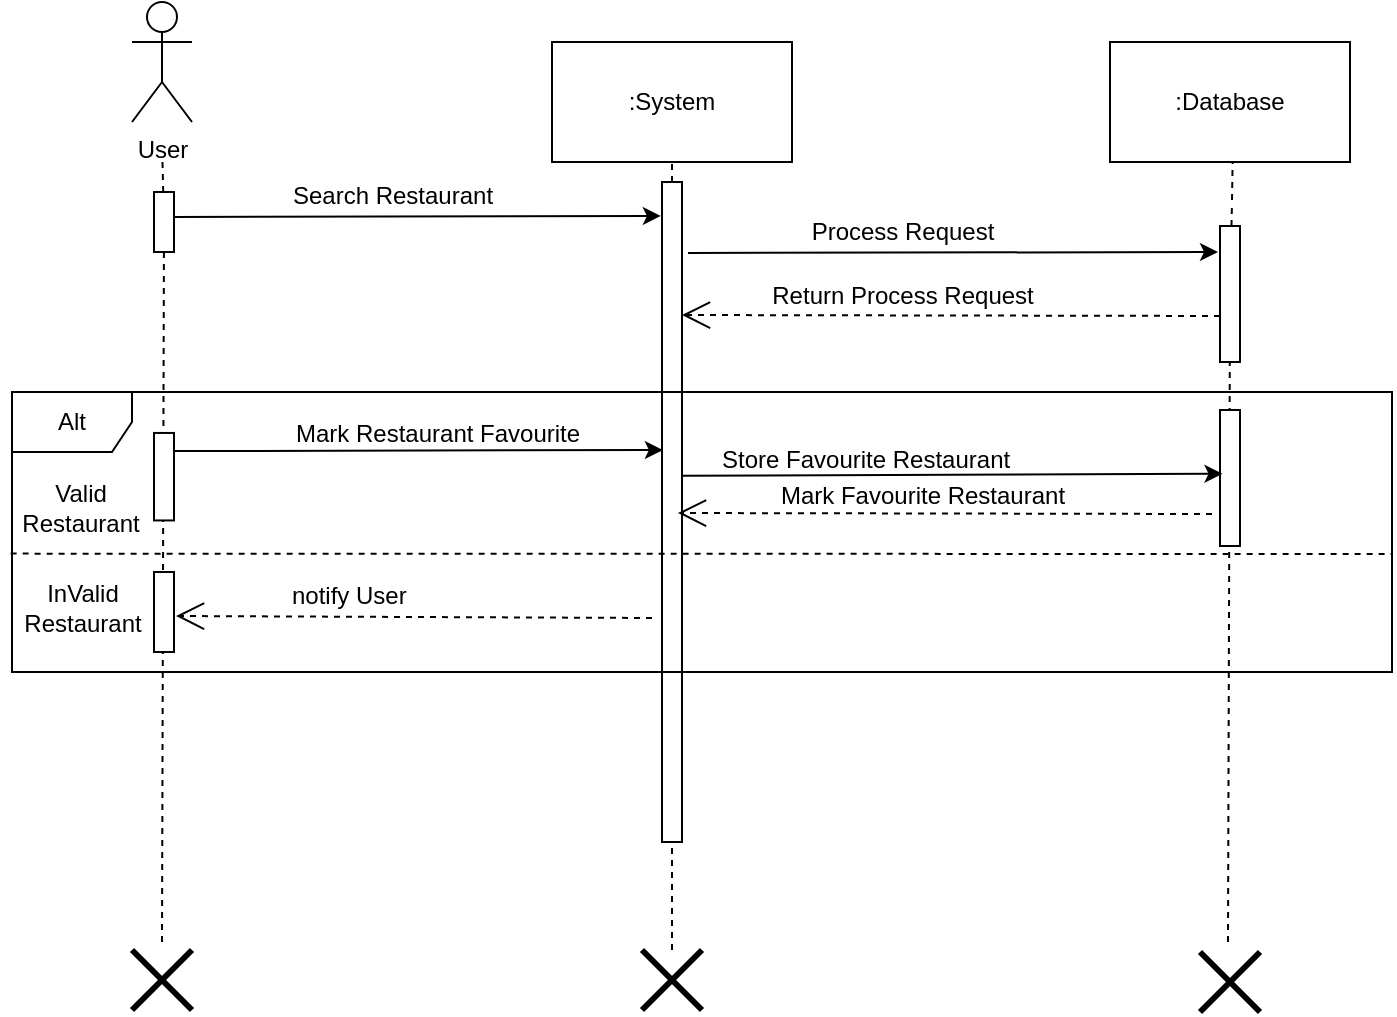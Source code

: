 <mxfile version="22.0.2" type="device">
  <diagram name="Page-1" id="2YBvvXClWsGukQMizWep">
    <mxGraphModel dx="523" dy="608" grid="1" gridSize="10" guides="1" tooltips="1" connect="1" arrows="1" fold="1" page="1" pageScale="1" pageWidth="850" pageHeight="1100" math="0" shadow="0">
      <root>
        <mxCell id="0" />
        <mxCell id="1" parent="0" />
        <mxCell id="jJ2E1BAoAZqyhSgXUfaf-99" value="" style="endArrow=none;dashed=1;html=1;rounded=0;" parent="1" target="jJ2E1BAoAZqyhSgXUfaf-95" edge="1">
          <mxGeometry width="50" height="50" relative="1" as="geometry">
            <mxPoint x="85" y="560" as="sourcePoint" />
            <mxPoint x="85.242" y="170" as="targetPoint" />
          </mxGeometry>
        </mxCell>
        <mxCell id="SB4TEwUQo2XcKW8rI5Qr-15" value="" style="rounded=0;whiteSpace=wrap;html=1;" parent="1" vertex="1">
          <mxGeometry x="335" y="180" width="10" height="330" as="geometry" />
        </mxCell>
        <mxCell id="SB4TEwUQo2XcKW8rI5Qr-1" value="User" style="shape=umlActor;verticalLabelPosition=bottom;verticalAlign=top;html=1;outlineConnect=0;" parent="1" vertex="1">
          <mxGeometry x="70" y="90" width="30" height="60" as="geometry" />
        </mxCell>
        <mxCell id="SB4TEwUQo2XcKW8rI5Qr-2" value=":System" style="rounded=0;whiteSpace=wrap;html=1;" parent="1" vertex="1">
          <mxGeometry x="280" y="110" width="120" height="60" as="geometry" />
        </mxCell>
        <mxCell id="SB4TEwUQo2XcKW8rI5Qr-3" value=":Database" style="rounded=0;whiteSpace=wrap;html=1;" parent="1" vertex="1">
          <mxGeometry x="559" y="110" width="120" height="60" as="geometry" />
        </mxCell>
        <mxCell id="SB4TEwUQo2XcKW8rI5Qr-4" value="" style="endArrow=none;dashed=1;html=1;rounded=0;entryX=0.511;entryY=0.985;entryDx=0;entryDy=0;entryPerimeter=0;" parent="1" edge="1">
          <mxGeometry width="50" height="50" relative="1" as="geometry">
            <mxPoint x="620" y="189" as="sourcePoint" />
            <mxPoint x="620.32" y="170.1" as="targetPoint" />
          </mxGeometry>
        </mxCell>
        <mxCell id="SB4TEwUQo2XcKW8rI5Qr-5" value="" style="endArrow=none;dashed=1;html=1;rounded=0;" parent="1" source="SB4TEwUQo2XcKW8rI5Qr-15" target="SB4TEwUQo2XcKW8rI5Qr-2" edge="1">
          <mxGeometry width="50" height="50" relative="1" as="geometry">
            <mxPoint x="339.52" y="581.524" as="sourcePoint" />
            <mxPoint x="339.52" y="170" as="targetPoint" />
          </mxGeometry>
        </mxCell>
        <mxCell id="SB4TEwUQo2XcKW8rI5Qr-6" value="" style="endArrow=none;dashed=1;html=1;rounded=0;" parent="1" source="jJ2E1BAoAZqyhSgXUfaf-95" edge="1">
          <mxGeometry width="50" height="50" relative="1" as="geometry">
            <mxPoint x="85" y="560" as="sourcePoint" />
            <mxPoint x="85.242" y="170" as="targetPoint" />
          </mxGeometry>
        </mxCell>
        <mxCell id="SB4TEwUQo2XcKW8rI5Qr-8" value="" style="endArrow=classic;html=1;rounded=0;exitX=1;exitY=0.25;exitDx=0;exitDy=0;entryX=-0.057;entryY=0.046;entryDx=0;entryDy=0;entryPerimeter=0;" parent="1" edge="1">
          <mxGeometry width="50" height="50" relative="1" as="geometry">
            <mxPoint x="90" y="197.5" as="sourcePoint" />
            <mxPoint x="334.43" y="196.96" as="targetPoint" />
          </mxGeometry>
        </mxCell>
        <mxCell id="SB4TEwUQo2XcKW8rI5Qr-9" value="Search Restaurant" style="text;html=1;align=center;verticalAlign=middle;resizable=0;points=[];autosize=1;strokeColor=none;fillColor=none;" parent="1" vertex="1">
          <mxGeometry x="140" y="172" width="120" height="30" as="geometry" />
        </mxCell>
        <mxCell id="SB4TEwUQo2XcKW8rI5Qr-13" value="Alt" style="shape=umlFrame;whiteSpace=wrap;html=1;pointerEvents=0;" parent="1" vertex="1">
          <mxGeometry x="10" y="285" width="690" height="140" as="geometry" />
        </mxCell>
        <mxCell id="SB4TEwUQo2XcKW8rI5Qr-14" value="" style="endArrow=none;dashed=1;html=1;rounded=0;exitX=-0.001;exitY=0.537;exitDx=0;exitDy=0;exitPerimeter=0;" parent="1" edge="1">
          <mxGeometry width="50" height="50" relative="1" as="geometry">
            <mxPoint x="9.31" y="365.81" as="sourcePoint" />
            <mxPoint x="700" y="366" as="targetPoint" />
          </mxGeometry>
        </mxCell>
        <mxCell id="SB4TEwUQo2XcKW8rI5Qr-16" value="" style="endArrow=none;dashed=1;html=1;rounded=0;entryX=0.5;entryY=1;entryDx=0;entryDy=0;" parent="1" source="SB4TEwUQo2XcKW8rI5Qr-36" target="SB4TEwUQo2XcKW8rI5Qr-15" edge="1">
          <mxGeometry width="50" height="50" relative="1" as="geometry">
            <mxPoint x="340" y="543" as="sourcePoint" />
            <mxPoint x="340" y="653" as="targetPoint" />
          </mxGeometry>
        </mxCell>
        <mxCell id="SB4TEwUQo2XcKW8rI5Qr-24" value="Valid &lt;br&gt;Restaurant" style="text;html=1;align=center;verticalAlign=middle;resizable=0;points=[];autosize=1;strokeColor=none;fillColor=none;" parent="1" vertex="1">
          <mxGeometry x="4" y="323" width="80" height="40" as="geometry" />
        </mxCell>
        <mxCell id="SB4TEwUQo2XcKW8rI5Qr-31" value="Mark Restaurant Favourite" style="text;whiteSpace=wrap;html=1;" parent="1" vertex="1">
          <mxGeometry x="150" y="292" width="160" height="40" as="geometry" />
        </mxCell>
        <mxCell id="SB4TEwUQo2XcKW8rI5Qr-35" value="" style="shape=umlDestroy;whiteSpace=wrap;html=1;strokeWidth=3;targetShapes=umlLifeline;" parent="1" vertex="1">
          <mxGeometry x="70.0" y="564" width="30" height="30" as="geometry" />
        </mxCell>
        <mxCell id="SB4TEwUQo2XcKW8rI5Qr-36" value="" style="shape=umlDestroy;whiteSpace=wrap;html=1;strokeWidth=3;targetShapes=umlLifeline;" parent="1" vertex="1">
          <mxGeometry x="325" y="564" width="30" height="30" as="geometry" />
        </mxCell>
        <mxCell id="SB4TEwUQo2XcKW8rI5Qr-37" value="" style="shape=umlDestroy;whiteSpace=wrap;html=1;strokeWidth=3;targetShapes=umlLifeline;" parent="1" vertex="1">
          <mxGeometry x="604.01" y="565" width="30" height="30" as="geometry" />
        </mxCell>
        <mxCell id="SB4TEwUQo2XcKW8rI5Qr-41" value="" style="endArrow=none;dashed=1;html=1;rounded=0;" parent="1" source="SB4TEwUQo2XcKW8rI5Qr-7" edge="1">
          <mxGeometry width="50" height="50" relative="1" as="geometry">
            <mxPoint x="618" y="560" as="sourcePoint" />
            <mxPoint x="620" y="190" as="targetPoint" />
          </mxGeometry>
        </mxCell>
        <mxCell id="SB4TEwUQo2XcKW8rI5Qr-56" value="" style="rounded=0;whiteSpace=wrap;html=1;rotation=90;" parent="1" vertex="1">
          <mxGeometry x="64.13" y="322.35" width="43.74" height="10" as="geometry" />
        </mxCell>
        <mxCell id="jJ2E1BAoAZqyhSgXUfaf-1" value="" style="rounded=0;whiteSpace=wrap;html=1;" parent="1" vertex="1">
          <mxGeometry x="81" y="375" width="10" height="40" as="geometry" />
        </mxCell>
        <mxCell id="jJ2E1BAoAZqyhSgXUfaf-84" value="" style="endArrow=open;endSize=12;dashed=1;html=1;rounded=0;exitX=0.949;exitY=0.122;exitDx=0;exitDy=0;exitPerimeter=0;entryX=1.06;entryY=0.101;entryDx=0;entryDy=0;entryPerimeter=0;" parent="1" edge="1">
          <mxGeometry width="160" relative="1" as="geometry">
            <mxPoint x="330" y="398" as="sourcePoint" />
            <mxPoint x="92" y="397" as="targetPoint" />
          </mxGeometry>
        </mxCell>
        <mxCell id="jJ2E1BAoAZqyhSgXUfaf-85" value="notify User" style="text;whiteSpace=wrap;html=1;" parent="1" vertex="1">
          <mxGeometry x="148" y="373" width="143" height="40" as="geometry" />
        </mxCell>
        <mxCell id="jJ2E1BAoAZqyhSgXUfaf-91" value="" style="endArrow=classic;html=1;rounded=0;exitX=1;exitY=0.25;exitDx=0;exitDy=0;" parent="1" edge="1">
          <mxGeometry width="50" height="50" relative="1" as="geometry">
            <mxPoint x="348" y="215.5" as="sourcePoint" />
            <mxPoint x="613" y="215" as="targetPoint" />
          </mxGeometry>
        </mxCell>
        <mxCell id="jJ2E1BAoAZqyhSgXUfaf-92" value="Process Request" style="text;html=1;align=center;verticalAlign=middle;resizable=0;points=[];autosize=1;strokeColor=none;fillColor=none;" parent="1" vertex="1">
          <mxGeometry x="400" y="190" width="110" height="30" as="geometry" />
        </mxCell>
        <mxCell id="jJ2E1BAoAZqyhSgXUfaf-93" value="" style="endArrow=open;endSize=12;dashed=1;html=1;rounded=0;entryX=1.06;entryY=0.101;entryDx=0;entryDy=0;entryPerimeter=0;" parent="1" edge="1">
          <mxGeometry width="160" relative="1" as="geometry">
            <mxPoint x="620" y="247" as="sourcePoint" />
            <mxPoint x="345" y="246.5" as="targetPoint" />
          </mxGeometry>
        </mxCell>
        <mxCell id="jJ2E1BAoAZqyhSgXUfaf-94" value="Return Process Request" style="text;html=1;align=center;verticalAlign=middle;resizable=0;points=[];autosize=1;strokeColor=none;fillColor=none;" parent="1" vertex="1">
          <mxGeometry x="380" y="222" width="150" height="30" as="geometry" />
        </mxCell>
        <mxCell id="jJ2E1BAoAZqyhSgXUfaf-96" value="" style="endArrow=none;dashed=1;html=1;rounded=0;" parent="1" target="SB4TEwUQo2XcKW8rI5Qr-7" edge="1">
          <mxGeometry width="50" height="50" relative="1" as="geometry">
            <mxPoint x="618" y="560" as="sourcePoint" />
            <mxPoint x="620" y="190" as="targetPoint" />
          </mxGeometry>
        </mxCell>
        <mxCell id="SB4TEwUQo2XcKW8rI5Qr-7" value="" style="rounded=0;whiteSpace=wrap;html=1;" parent="1" vertex="1">
          <mxGeometry x="614" y="202" width="10" height="68" as="geometry" />
        </mxCell>
        <mxCell id="jJ2E1BAoAZqyhSgXUfaf-98" value="InValid &lt;br&gt;Restaurant" style="text;html=1;align=center;verticalAlign=middle;resizable=0;points=[];autosize=1;strokeColor=none;fillColor=none;" parent="1" vertex="1">
          <mxGeometry x="5" y="373" width="80" height="40" as="geometry" />
        </mxCell>
        <mxCell id="jJ2E1BAoAZqyhSgXUfaf-95" value="" style="rounded=0;whiteSpace=wrap;html=1;" parent="1" vertex="1">
          <mxGeometry x="81" y="185" width="10" height="30" as="geometry" />
        </mxCell>
        <mxCell id="jJ2E1BAoAZqyhSgXUfaf-101" value="" style="endArrow=classic;html=1;rounded=0;exitX=1;exitY=0.25;exitDx=0;exitDy=0;entryX=-0.057;entryY=0.046;entryDx=0;entryDy=0;entryPerimeter=0;" parent="1" edge="1">
          <mxGeometry width="50" height="50" relative="1" as="geometry">
            <mxPoint x="91" y="314.54" as="sourcePoint" />
            <mxPoint x="335.43" y="314.0" as="targetPoint" />
          </mxGeometry>
        </mxCell>
        <mxCell id="jJ2E1BAoAZqyhSgXUfaf-102" value="" style="rounded=0;whiteSpace=wrap;html=1;" parent="1" vertex="1">
          <mxGeometry x="614" y="294" width="10" height="68" as="geometry" />
        </mxCell>
        <mxCell id="jJ2E1BAoAZqyhSgXUfaf-103" value="" style="endArrow=classic;html=1;rounded=0;exitX=1;exitY=0.25;exitDx=0;exitDy=0;entryX=0.125;entryY=0.601;entryDx=0;entryDy=0;entryPerimeter=0;" parent="1" edge="1">
          <mxGeometry width="50" height="50" relative="1" as="geometry">
            <mxPoint x="345" y="326.89" as="sourcePoint" />
            <mxPoint x="615.25" y="325.868" as="targetPoint" />
          </mxGeometry>
        </mxCell>
        <mxCell id="jJ2E1BAoAZqyhSgXUfaf-104" value="Store Favourite&amp;nbsp;Restaurant" style="text;whiteSpace=wrap;html=1;" parent="1" vertex="1">
          <mxGeometry x="363" y="305" width="161" height="40" as="geometry" />
        </mxCell>
        <mxCell id="UkSs0frIDKDJ1SE76382-1" value="" style="endArrow=open;endSize=12;dashed=1;html=1;rounded=0;entryX=1.06;entryY=0.101;entryDx=0;entryDy=0;entryPerimeter=0;" edge="1" parent="1">
          <mxGeometry width="160" relative="1" as="geometry">
            <mxPoint x="610" y="346" as="sourcePoint" />
            <mxPoint x="343" y="345.5" as="targetPoint" />
          </mxGeometry>
        </mxCell>
        <mxCell id="UkSs0frIDKDJ1SE76382-2" value="Mark Favourite Restaurant" style="text;html=1;align=center;verticalAlign=middle;resizable=0;points=[];autosize=1;strokeColor=none;fillColor=none;" vertex="1" parent="1">
          <mxGeometry x="380" y="322" width="170" height="30" as="geometry" />
        </mxCell>
      </root>
    </mxGraphModel>
  </diagram>
</mxfile>
